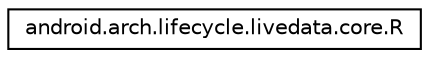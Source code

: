 digraph "Graphical Class Hierarchy"
{
 // LATEX_PDF_SIZE
  edge [fontname="Helvetica",fontsize="10",labelfontname="Helvetica",labelfontsize="10"];
  node [fontname="Helvetica",fontsize="10",shape=record];
  rankdir="LR";
  Node0 [label="android.arch.lifecycle.livedata.core.R",height=0.2,width=0.4,color="black", fillcolor="white", style="filled",URL="$classandroid_1_1arch_1_1lifecycle_1_1livedata_1_1core_1_1_r.html",tooltip=" "];
}
